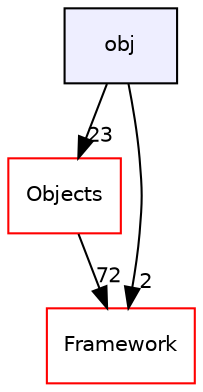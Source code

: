 digraph "obj" {
  compound=true
  node [ fontsize="10", fontname="Helvetica"];
  edge [ labelfontsize="10", labelfontname="Helvetica"];
  dir_43724e81dd40e09f32417973865cdd64 [shape=box, label="obj", style="filled", fillcolor="#eeeeff", pencolor="black", URL="dir_43724e81dd40e09f32417973865cdd64.html"];
  dir_5dafd4660615c7e05a84a5ee9d9fd12b [shape=box label="Objects" fillcolor="white" style="filled" color="red" URL="dir_5dafd4660615c7e05a84a5ee9d9fd12b.html"];
  dir_bcbb2cf9a3d3d83e5515c82071a07177 [shape=box label="Framework" fillcolor="white" style="filled" color="red" URL="dir_bcbb2cf9a3d3d83e5515c82071a07177.html"];
  dir_43724e81dd40e09f32417973865cdd64->dir_5dafd4660615c7e05a84a5ee9d9fd12b [headlabel="23", labeldistance=1.5 headhref="dir_000005_000006.html"];
  dir_43724e81dd40e09f32417973865cdd64->dir_bcbb2cf9a3d3d83e5515c82071a07177 [headlabel="2", labeldistance=1.5 headhref="dir_000005_000000.html"];
  dir_5dafd4660615c7e05a84a5ee9d9fd12b->dir_bcbb2cf9a3d3d83e5515c82071a07177 [headlabel="72", labeldistance=1.5 headhref="dir_000006_000000.html"];
}
